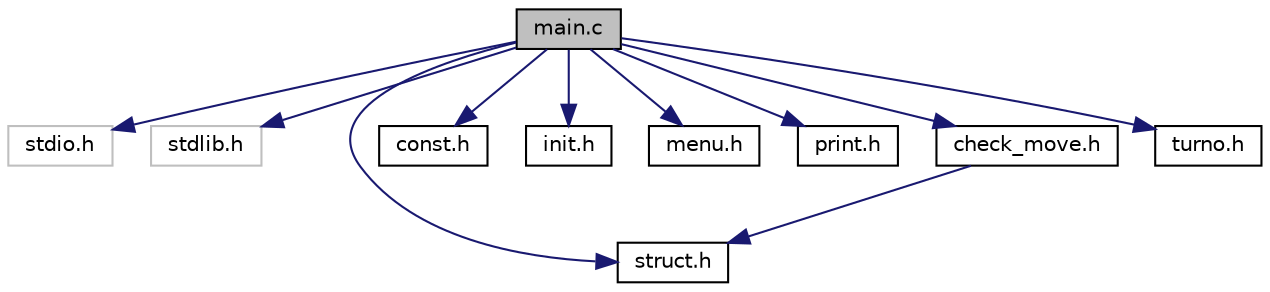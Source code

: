 digraph "main.c"
{
 // LATEX_PDF_SIZE
  edge [fontname="Helvetica",fontsize="10",labelfontname="Helvetica",labelfontsize="10"];
  node [fontname="Helvetica",fontsize="10",shape=record];
  Node1 [label="main.c",height=0.2,width=0.4,color="black", fillcolor="grey75", style="filled", fontcolor="black",tooltip="MAIN."];
  Node1 -> Node2 [color="midnightblue",fontsize="10",style="solid",fontname="Helvetica"];
  Node2 [label="stdio.h",height=0.2,width=0.4,color="grey75", fillcolor="white", style="filled",tooltip=" "];
  Node1 -> Node3 [color="midnightblue",fontsize="10",style="solid",fontname="Helvetica"];
  Node3 [label="stdlib.h",height=0.2,width=0.4,color="grey75", fillcolor="white", style="filled",tooltip=" "];
  Node1 -> Node4 [color="midnightblue",fontsize="10",style="solid",fontname="Helvetica"];
  Node4 [label="struct.h",height=0.2,width=0.4,color="black", fillcolor="white", style="filled",URL="$struct_8h.html",tooltip="Struct delle pedine."];
  Node1 -> Node5 [color="midnightblue",fontsize="10",style="solid",fontname="Helvetica"];
  Node5 [label="const.h",height=0.2,width=0.4,color="black", fillcolor="white", style="filled",URL="$const_8h.html",tooltip="Costanti utilizzate nel progetto."];
  Node1 -> Node6 [color="midnightblue",fontsize="10",style="solid",fontname="Helvetica"];
  Node6 [label="init.h",height=0.2,width=0.4,color="black", fillcolor="white", style="filled",URL="$init_8h.html",tooltip="Libreria per inizializzare le pedine."];
  Node1 -> Node7 [color="midnightblue",fontsize="10",style="solid",fontname="Helvetica"];
  Node7 [label="menu.h",height=0.2,width=0.4,color="black", fillcolor="white", style="filled",URL="$menu_8h.html",tooltip="Libreria per il menu del gioco."];
  Node1 -> Node8 [color="midnightblue",fontsize="10",style="solid",fontname="Helvetica"];
  Node8 [label="print.h",height=0.2,width=0.4,color="black", fillcolor="white", style="filled",URL="$print_8h.html",tooltip="Libreria per stampare la tavola da gioco con le pedine."];
  Node1 -> Node9 [color="midnightblue",fontsize="10",style="solid",fontname="Helvetica"];
  Node9 [label="check_move.h",height=0.2,width=0.4,color="black", fillcolor="white", style="filled",URL="$check__move_8h.html",tooltip="Libreria che controlla se le pedine sono selezionabili, se hanno mangiate obbligatorie e se si posson..."];
  Node9 -> Node4 [color="midnightblue",fontsize="10",style="solid",fontname="Helvetica"];
  Node1 -> Node10 [color="midnightblue",fontsize="10",style="solid",fontname="Helvetica"];
  Node10 [label="turno.h",height=0.2,width=0.4,color="black", fillcolor="white", style="filled",URL="$turno_8h.html",tooltip="Libreria per cambiare turno."];
}
